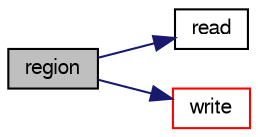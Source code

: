 digraph "region"
{
  bgcolor="transparent";
  edge [fontname="FreeSans",fontsize="10",labelfontname="FreeSans",labelfontsize="10"];
  node [fontname="FreeSans",fontsize="10",shape=record];
  rankdir="LR";
  Node87 [label="region",height=0.2,width=0.4,color="black", fillcolor="grey75", style="filled", fontcolor="black"];
  Node87 -> Node88 [color="midnightblue",fontsize="10",style="solid",fontname="FreeSans"];
  Node88 [label="read",height=0.2,width=0.4,color="black",URL="$a29650.html#a0d991efcbbbf541f9a8dd856706dda31",tooltip="Read from istream (binary) "];
  Node87 -> Node89 [color="midnightblue",fontsize="10",style="solid",fontname="FreeSans"];
  Node89 [label="write",height=0.2,width=0.4,color="red",URL="$a29650.html#aa46c9bb9bc9777e8c0272a3fb6f372e1",tooltip="Write to ostream (binary) "];
}
